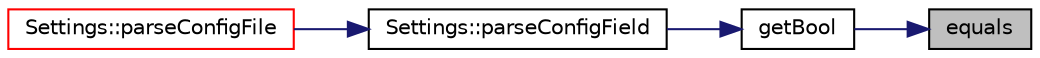 digraph "equals"
{
 // LATEX_PDF_SIZE
  edge [fontname="Helvetica",fontsize="10",labelfontname="Helvetica",labelfontsize="10"];
  node [fontname="Helvetica",fontsize="10",shape=record];
  rankdir="RL";
  Node1 [label="equals",height=0.2,width=0.4,color="black", fillcolor="grey75", style="filled", fontcolor="black",tooltip=" "];
  Node1 -> Node2 [dir="back",color="midnightblue",fontsize="10",style="solid",fontname="Helvetica"];
  Node2 [label="getBool",height=0.2,width=0.4,color="black", fillcolor="white", style="filled",URL="$Settings_8cpp.html#af148a0edfaefba4e2e949b24cc717023",tooltip=" "];
  Node2 -> Node3 [dir="back",color="midnightblue",fontsize="10",style="solid",fontname="Helvetica"];
  Node3 [label="Settings::parseConfigField",height=0.2,width=0.4,color="black", fillcolor="white", style="filled",URL="$classSettings.html#a70b2402a87e18c562a66cdba52315215",tooltip=" "];
  Node3 -> Node4 [dir="back",color="midnightblue",fontsize="10",style="solid",fontname="Helvetica"];
  Node4 [label="Settings::parseConfigFile",height=0.2,width=0.4,color="red", fillcolor="white", style="filled",URL="$classSettings.html#a0d8511ebdeb5ccb939dbccaf898a9e6a",tooltip=" "];
}
